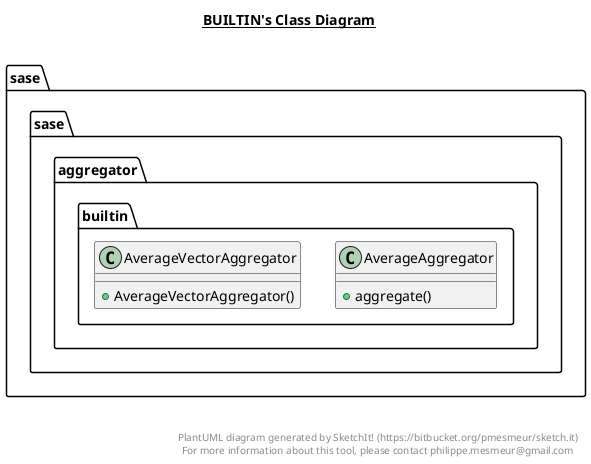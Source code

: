 @startuml

title __BUILTIN's Class Diagram__\n

  package sase.sase.aggregator {
    package sase.sase.aggregator.builtin {
      class AverageAggregator {
          + aggregate()
      }
    }
  }
  

  package sase.sase.aggregator {
    package sase.sase.aggregator.builtin {
      class AverageVectorAggregator {
          + AverageVectorAggregator()
      }
    }
  }
  



right footer


PlantUML diagram generated by SketchIt! (https://bitbucket.org/pmesmeur/sketch.it)
For more information about this tool, please contact philippe.mesmeur@gmail.com
endfooter

@enduml
